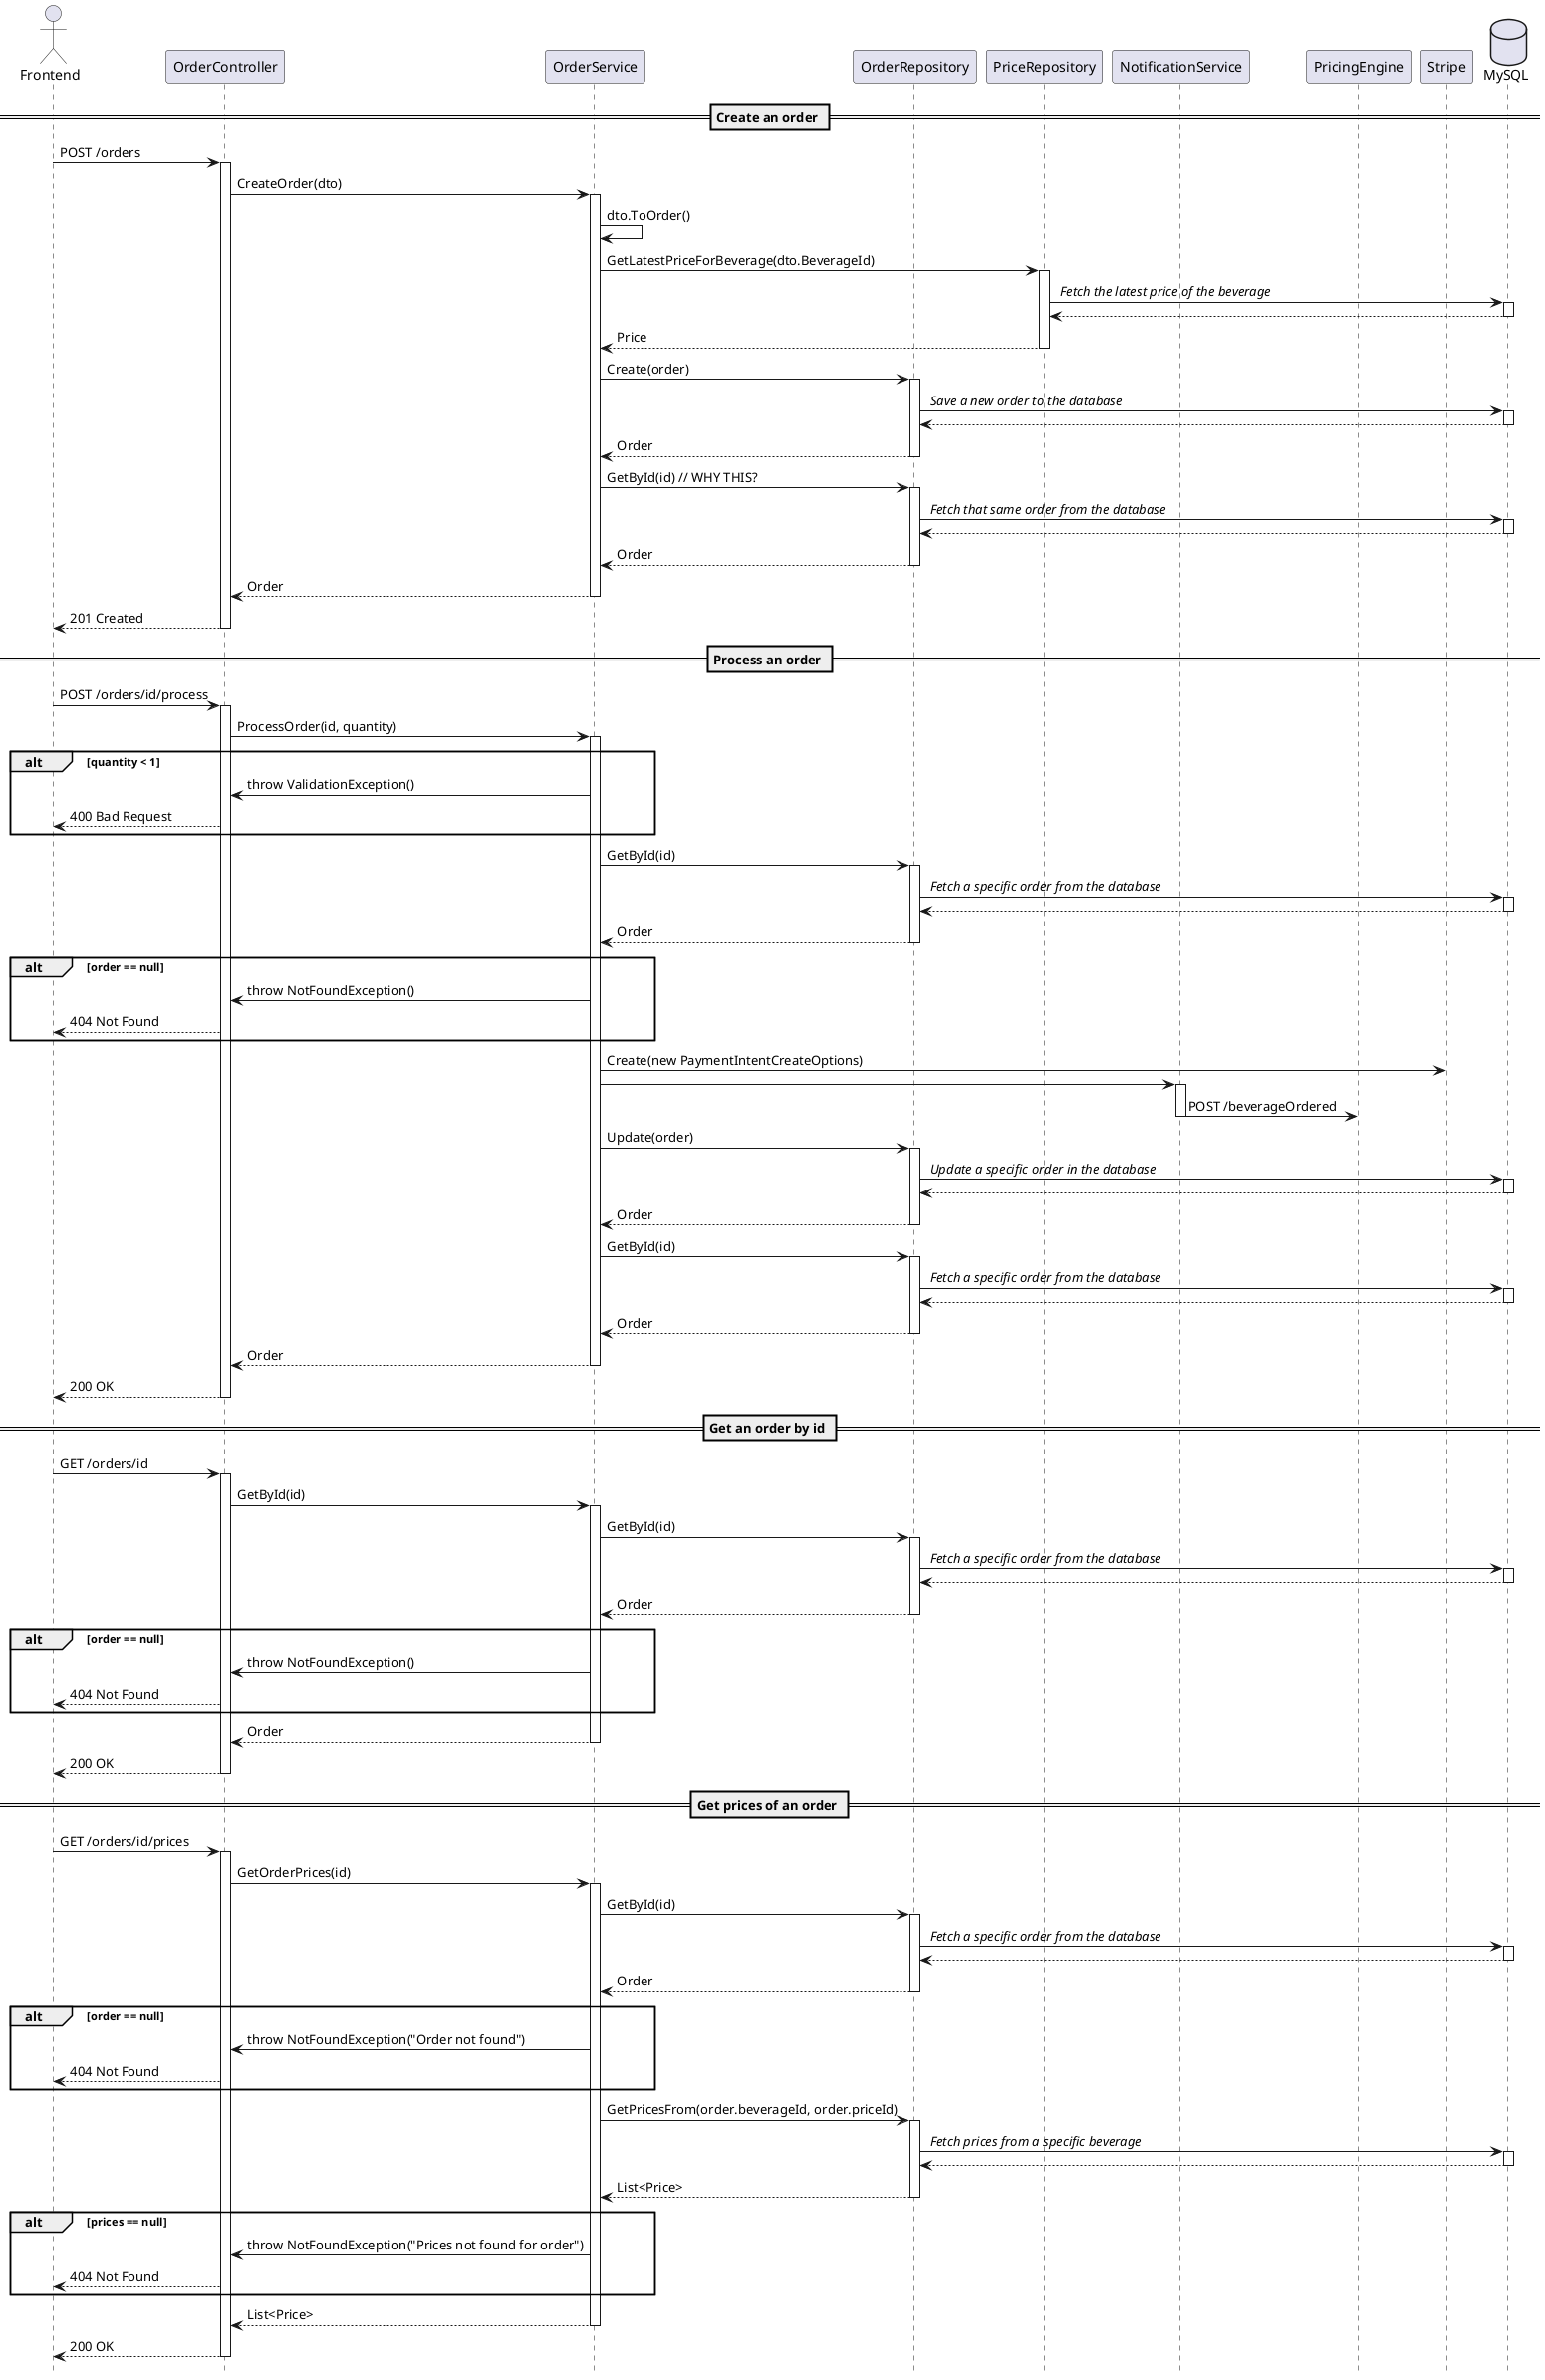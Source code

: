 @startuml bevpayapi
Actor Frontend as frontend
participant OrderController as ordercontroller
participant OrderService as orderserv
participant OrderRepository as orderrepo
participant PriceRepository as pricerepo
participant NotificationService as notifserv
participant PricingEngine as pricingengine
participant Stripe as stripe
database MySQL as database

== Create an order == 

frontend -> ordercontroller: POST /orders
activate ordercontroller
ordercontroller -> orderserv: CreateOrder(dto)
activate orderserv
orderserv -> orderserv: dto.ToOrder()
orderserv -> pricerepo: GetLatestPriceForBeverage(dto.BeverageId)
activate pricerepo
pricerepo -> database: // Fetch the latest price of the beverage //
activate database
database --> pricerepo
deactivate database
pricerepo --> orderserv: Price
deactivate pricerepo
orderserv -> orderrepo: Create(order)
activate orderrepo
orderrepo -> database: // Save a new order to the database //
activate database
database --> orderrepo
deactivate database
orderrepo --> orderserv: Order
deactivate orderrepo
orderserv -> orderrepo: GetById(id) // WHY THIS?
activate orderrepo
orderrepo -> database: // Fetch that same order from the database //
activate database
database --> orderrepo
deactivate database
orderrepo --> orderserv: Order
deactivate orderrepo
orderserv --> ordercontroller: Order
deactivate orderserv
ordercontroller --> frontend: 201 Created
deactivate ordercontroller

hide footbox

== Process an order == 

frontend -> ordercontroller: POST /orders/id/process
activate ordercontroller
ordercontroller -> orderserv: ProcessOrder(id, quantity)
activate orderserv
alt quantity < 1
orderserv -> ordercontroller: throw ValidationException()
ordercontroller --> frontend: 400 Bad Request
end
orderserv -> orderrepo: GetById(id)
activate orderrepo
orderrepo -> database: // Fetch a specific order from the database //
activate database
database --> orderrepo
deactivate database
orderrepo --> orderserv: Order
deactivate orderrepo
alt order == null
orderserv -> ordercontroller: throw NotFoundException()
ordercontroller --> frontend: 404 Not Found
end
orderserv -> stripe: Create(new PaymentIntentCreateOptions)
orderserv -> notifserv:
activate notifserv
notifserv -> pricingengine: POST /beverageOrdered
deactivate notifserv
orderserv -> orderrepo: Update(order)
activate orderrepo
orderrepo -> database: // Update a specific order in the database //
activate database
database --> orderrepo
deactivate database
orderrepo --> orderserv: Order
deactivate orderrepo
orderserv -> orderrepo: GetById(id)
activate orderrepo
orderrepo -> database: // Fetch a specific order from the database //
activate database
database --> orderrepo
deactivate database
orderrepo --> orderserv: Order
deactivate orderrepo
orderserv --> ordercontroller: Order
deactivate orderserv
ordercontroller --> frontend: 200 OK
deactivate ordercontroller

== Get an order by id ==

frontend -> ordercontroller: GET /orders/id
activate ordercontroller
ordercontroller -> orderserv: GetById(id)
activate orderserv
orderserv -> orderrepo: GetById(id)
activate orderrepo
orderrepo -> database: // Fetch a specific order from the database //
activate database
database --> orderrepo
deactivate database
orderrepo --> orderserv: Order
deactivate orderrepo
alt order == null
orderserv -> ordercontroller: throw NotFoundException()
ordercontroller --> frontend: 404 Not Found
end
orderserv --> ordercontroller: Order
deactivate orderserv
ordercontroller --> frontend: 200 OK
deactivate ordercontroller

== Get prices of an order ==

frontend -> ordercontroller: GET /orders/id/prices
activate ordercontroller
ordercontroller -> orderserv: GetOrderPrices(id)
activate orderserv
orderserv -> orderrepo: GetById(id)
activate orderrepo
orderrepo -> database: // Fetch a specific order from the database //
activate database
database --> orderrepo
deactivate database
orderrepo --> orderserv: Order
deactivate orderrepo
alt order == null
orderserv -> ordercontroller: throw NotFoundException("Order not found")
ordercontroller --> frontend: 404 Not Found
end
orderserv -> orderrepo: GetPricesFrom(order.beverageId, order.priceId)
activate orderrepo
orderrepo -> database: // Fetch prices from a specific beverage //
activate database
database --> orderrepo
deactivate database
orderrepo --> orderserv: List<Price>
deactivate orderrepo
alt prices == null
orderserv -> ordercontroller: throw NotFoundException("Prices not found for order")
ordercontroller --> frontend: 404 Not Found
end
orderserv --> ordercontroller: List<Price>
deactivate orderserv
ordercontroller --> frontend: 200 OK
deactivate ordercontroller







@enduml